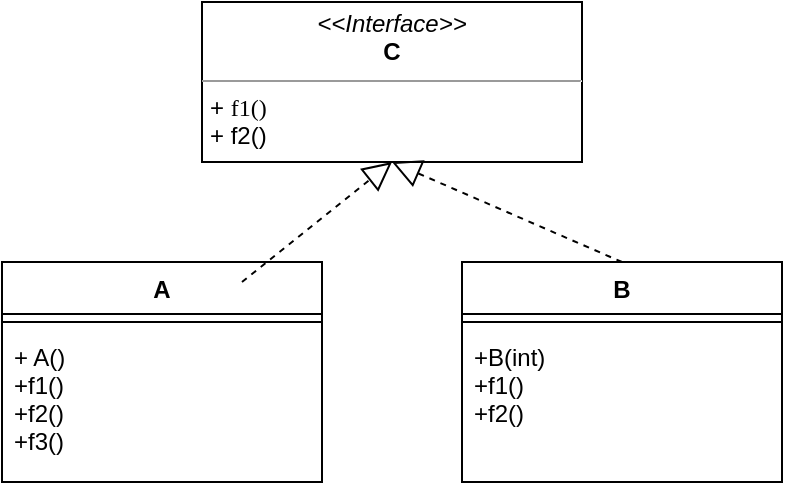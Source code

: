 <mxfile version="16.6.4" type="github">
  <diagram name="Page-1" id="e7e014a7-5840-1c2e-5031-d8a46d1fe8dd">
    <mxGraphModel dx="782" dy="436" grid="1" gridSize="10" guides="1" tooltips="1" connect="1" arrows="1" fold="1" page="1" pageScale="1" pageWidth="1169" pageHeight="826" background="none" math="0" shadow="0">
      <root>
        <mxCell id="0" />
        <mxCell id="1" parent="0" />
        <mxCell id="xEHOvBTLIXvdaoCwZ9NN-43" value="&lt;p style=&quot;margin: 0px ; margin-top: 4px ; text-align: center&quot;&gt;&lt;i&gt;&amp;lt;&amp;lt;Interface&amp;gt;&amp;gt;&lt;/i&gt;&lt;br&gt;&lt;b&gt;C&lt;/b&gt;&lt;/p&gt;&lt;hr size=&quot;1&quot;&gt;&lt;p style=&quot;margin: 0px ; margin-left: 4px&quot;&gt;+ &lt;font face=&quot;Times New Roman, serif&quot;&gt;f1()&lt;/font&gt;&lt;br&gt;+ f2()&lt;/p&gt;" style="verticalAlign=top;align=left;overflow=fill;fontSize=12;fontFamily=Helvetica;html=1;" vertex="1" parent="1">
          <mxGeometry x="290" y="110" width="190" height="80" as="geometry" />
        </mxCell>
        <mxCell id="xEHOvBTLIXvdaoCwZ9NN-44" value="A" style="swimlane;fontStyle=1;align=center;verticalAlign=top;childLayout=stackLayout;horizontal=1;startSize=26;horizontalStack=0;resizeParent=1;resizeParentMax=0;resizeLast=0;collapsible=1;marginBottom=0;fontSize=12;" vertex="1" parent="1">
          <mxGeometry x="190" y="240" width="160" height="110" as="geometry" />
        </mxCell>
        <mxCell id="xEHOvBTLIXvdaoCwZ9NN-46" value="" style="line;strokeWidth=1;fillColor=none;align=left;verticalAlign=middle;spacingTop=-1;spacingLeft=3;spacingRight=3;rotatable=0;labelPosition=right;points=[];portConstraint=eastwest;fontSize=12;" vertex="1" parent="xEHOvBTLIXvdaoCwZ9NN-44">
          <mxGeometry y="26" width="160" height="8" as="geometry" />
        </mxCell>
        <mxCell id="xEHOvBTLIXvdaoCwZ9NN-47" value="+ A()&#xa;+f1()&#xa;+f2()&#xa;+f3()" style="text;strokeColor=none;fillColor=none;align=left;verticalAlign=top;spacingLeft=4;spacingRight=4;overflow=hidden;rotatable=0;points=[[0,0.5],[1,0.5]];portConstraint=eastwest;fontSize=12;" vertex="1" parent="xEHOvBTLIXvdaoCwZ9NN-44">
          <mxGeometry y="34" width="160" height="76" as="geometry" />
        </mxCell>
        <mxCell id="xEHOvBTLIXvdaoCwZ9NN-48" value="B" style="swimlane;fontStyle=1;align=center;verticalAlign=top;childLayout=stackLayout;horizontal=1;startSize=26;horizontalStack=0;resizeParent=1;resizeParentMax=0;resizeLast=0;collapsible=1;marginBottom=0;fontSize=12;" vertex="1" parent="1">
          <mxGeometry x="420" y="240" width="160" height="110" as="geometry" />
        </mxCell>
        <mxCell id="xEHOvBTLIXvdaoCwZ9NN-49" value="" style="line;strokeWidth=1;fillColor=none;align=left;verticalAlign=middle;spacingTop=-1;spacingLeft=3;spacingRight=3;rotatable=0;labelPosition=right;points=[];portConstraint=eastwest;fontSize=12;" vertex="1" parent="xEHOvBTLIXvdaoCwZ9NN-48">
          <mxGeometry y="26" width="160" height="8" as="geometry" />
        </mxCell>
        <mxCell id="xEHOvBTLIXvdaoCwZ9NN-50" value="+B(int)&#xa;+f1()&#xa;+f2()" style="text;strokeColor=none;fillColor=none;align=left;verticalAlign=top;spacingLeft=4;spacingRight=4;overflow=hidden;rotatable=0;points=[[0,0.5],[1,0.5]];portConstraint=eastwest;fontSize=12;" vertex="1" parent="xEHOvBTLIXvdaoCwZ9NN-48">
          <mxGeometry y="34" width="160" height="76" as="geometry" />
        </mxCell>
        <mxCell id="xEHOvBTLIXvdaoCwZ9NN-51" value="" style="endArrow=block;dashed=1;endFill=0;endSize=12;html=1;rounded=0;fontSize=12;entryX=0.5;entryY=1;entryDx=0;entryDy=0;" edge="1" parent="1" target="xEHOvBTLIXvdaoCwZ9NN-43">
          <mxGeometry width="160" relative="1" as="geometry">
            <mxPoint x="310" y="250" as="sourcePoint" />
            <mxPoint x="470" y="250" as="targetPoint" />
          </mxGeometry>
        </mxCell>
        <mxCell id="xEHOvBTLIXvdaoCwZ9NN-52" value="" style="endArrow=block;dashed=1;endFill=0;endSize=12;html=1;rounded=0;fontSize=12;entryX=0.5;entryY=1;entryDx=0;entryDy=0;exitX=0.5;exitY=0;exitDx=0;exitDy=0;" edge="1" parent="1" source="xEHOvBTLIXvdaoCwZ9NN-48" target="xEHOvBTLIXvdaoCwZ9NN-43">
          <mxGeometry width="160" relative="1" as="geometry">
            <mxPoint x="400" y="270" as="sourcePoint" />
            <mxPoint x="410" y="210" as="targetPoint" />
          </mxGeometry>
        </mxCell>
      </root>
    </mxGraphModel>
  </diagram>
</mxfile>
